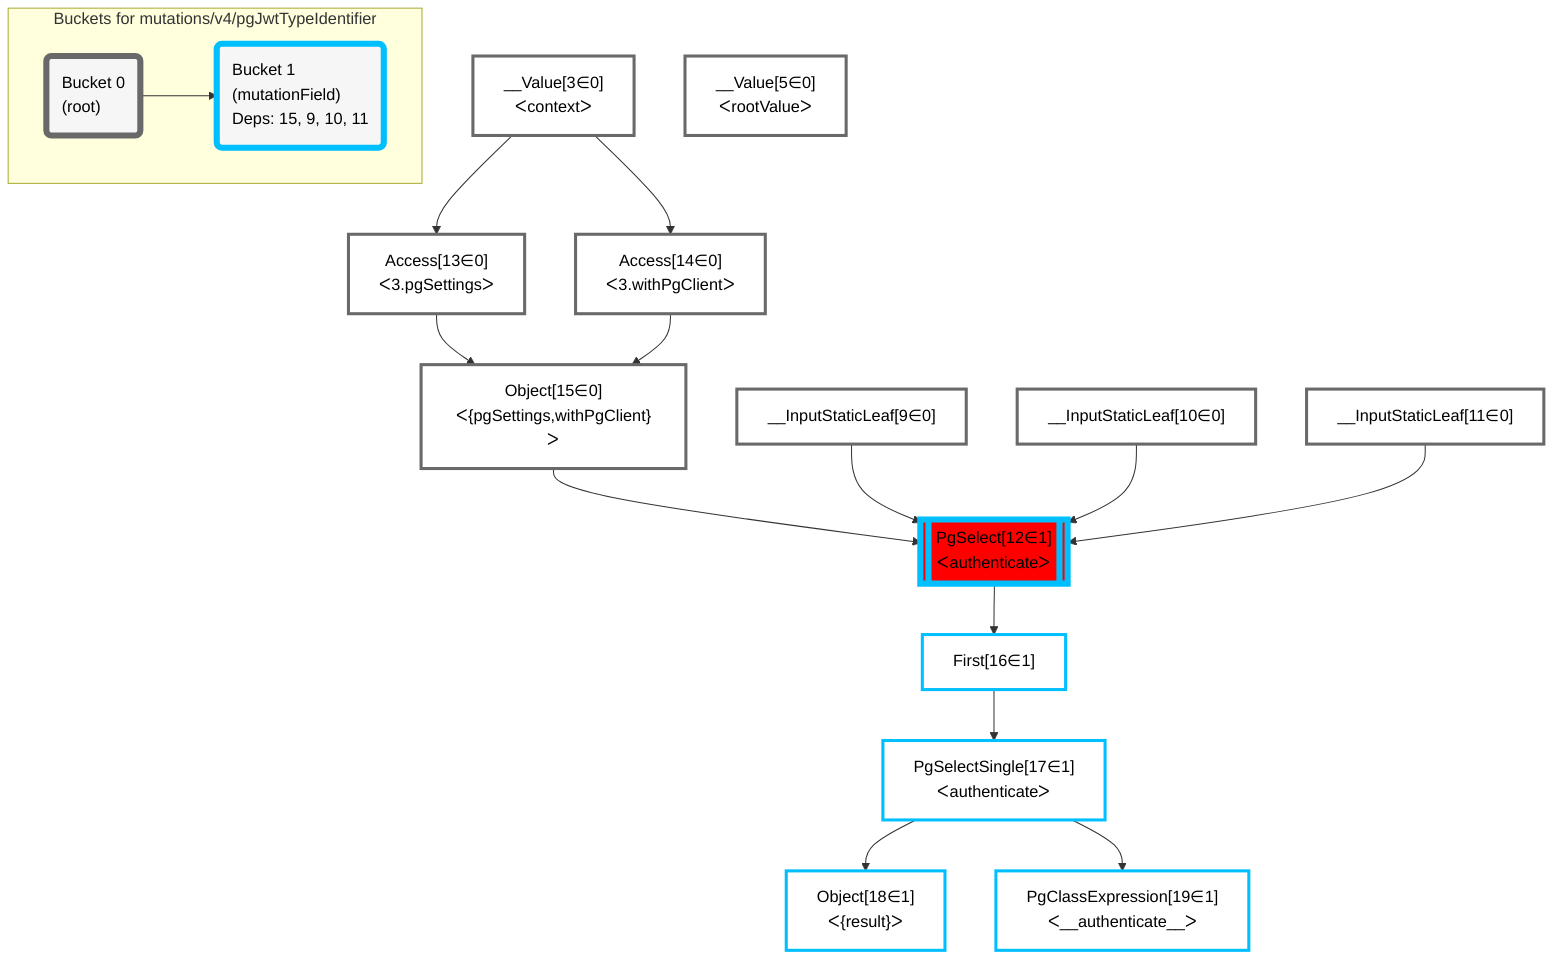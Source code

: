 graph TD
    classDef path fill:#eee,stroke:#000,color:#000
    classDef plan fill:#fff,stroke-width:3px,color:#000
    classDef itemplan fill:#fff,stroke-width:6px,color:#000
    classDef sideeffectplan fill:#f00,stroke-width:6px,color:#000
    classDef bucket fill:#f6f6f6,color:#000,stroke-width:6px,text-align:left


    %% define steps
    __Value3["__Value[3∈0]<br />ᐸcontextᐳ"]:::plan
    __Value5["__Value[5∈0]<br />ᐸrootValueᐳ"]:::plan
    __InputStaticLeaf9["__InputStaticLeaf[9∈0]"]:::plan
    __InputStaticLeaf10["__InputStaticLeaf[10∈0]"]:::plan
    __InputStaticLeaf11["__InputStaticLeaf[11∈0]"]:::plan
    Access13["Access[13∈0]<br />ᐸ3.pgSettingsᐳ"]:::plan
    Access14["Access[14∈0]<br />ᐸ3.withPgClientᐳ"]:::plan
    Object15["Object[15∈0]<br />ᐸ{pgSettings,withPgClient}ᐳ"]:::plan
    PgSelect12[["PgSelect[12∈1]<br />ᐸauthenticateᐳ"]]:::sideeffectplan
    First16["First[16∈1]"]:::plan
    PgSelectSingle17["PgSelectSingle[17∈1]<br />ᐸauthenticateᐳ"]:::plan
    Object18["Object[18∈1]<br />ᐸ{result}ᐳ"]:::plan
    PgClassExpression19["PgClassExpression[19∈1]<br />ᐸ__authenticate__ᐳ"]:::plan

    %% plan dependencies
    __Value3 --> Access13
    __Value3 --> Access14
    Access13 & Access14 --> Object15
    Object15 & __InputStaticLeaf9 & __InputStaticLeaf10 & __InputStaticLeaf11 --> PgSelect12
    PgSelect12 --> First16
    First16 --> PgSelectSingle17
    PgSelectSingle17 --> Object18
    PgSelectSingle17 --> PgClassExpression19

    %% plan-to-path relationships

    subgraph "Buckets for mutations/v4/pgJwtTypeIdentifier"
    Bucket0("Bucket 0<br />(root)"):::bucket
    classDef bucket0 stroke:#696969
    class Bucket0,__Value3,__Value5,__InputStaticLeaf9,__InputStaticLeaf10,__InputStaticLeaf11,Access13,Access14,Object15 bucket0
    Bucket1("Bucket 1<br />(mutationField)<br />Deps: 15, 9, 10, 11"):::bucket
    classDef bucket1 stroke:#00bfff
    class Bucket1,PgSelect12,First16,PgSelectSingle17,Object18,PgClassExpression19 bucket1
    Bucket0 --> Bucket1
    end